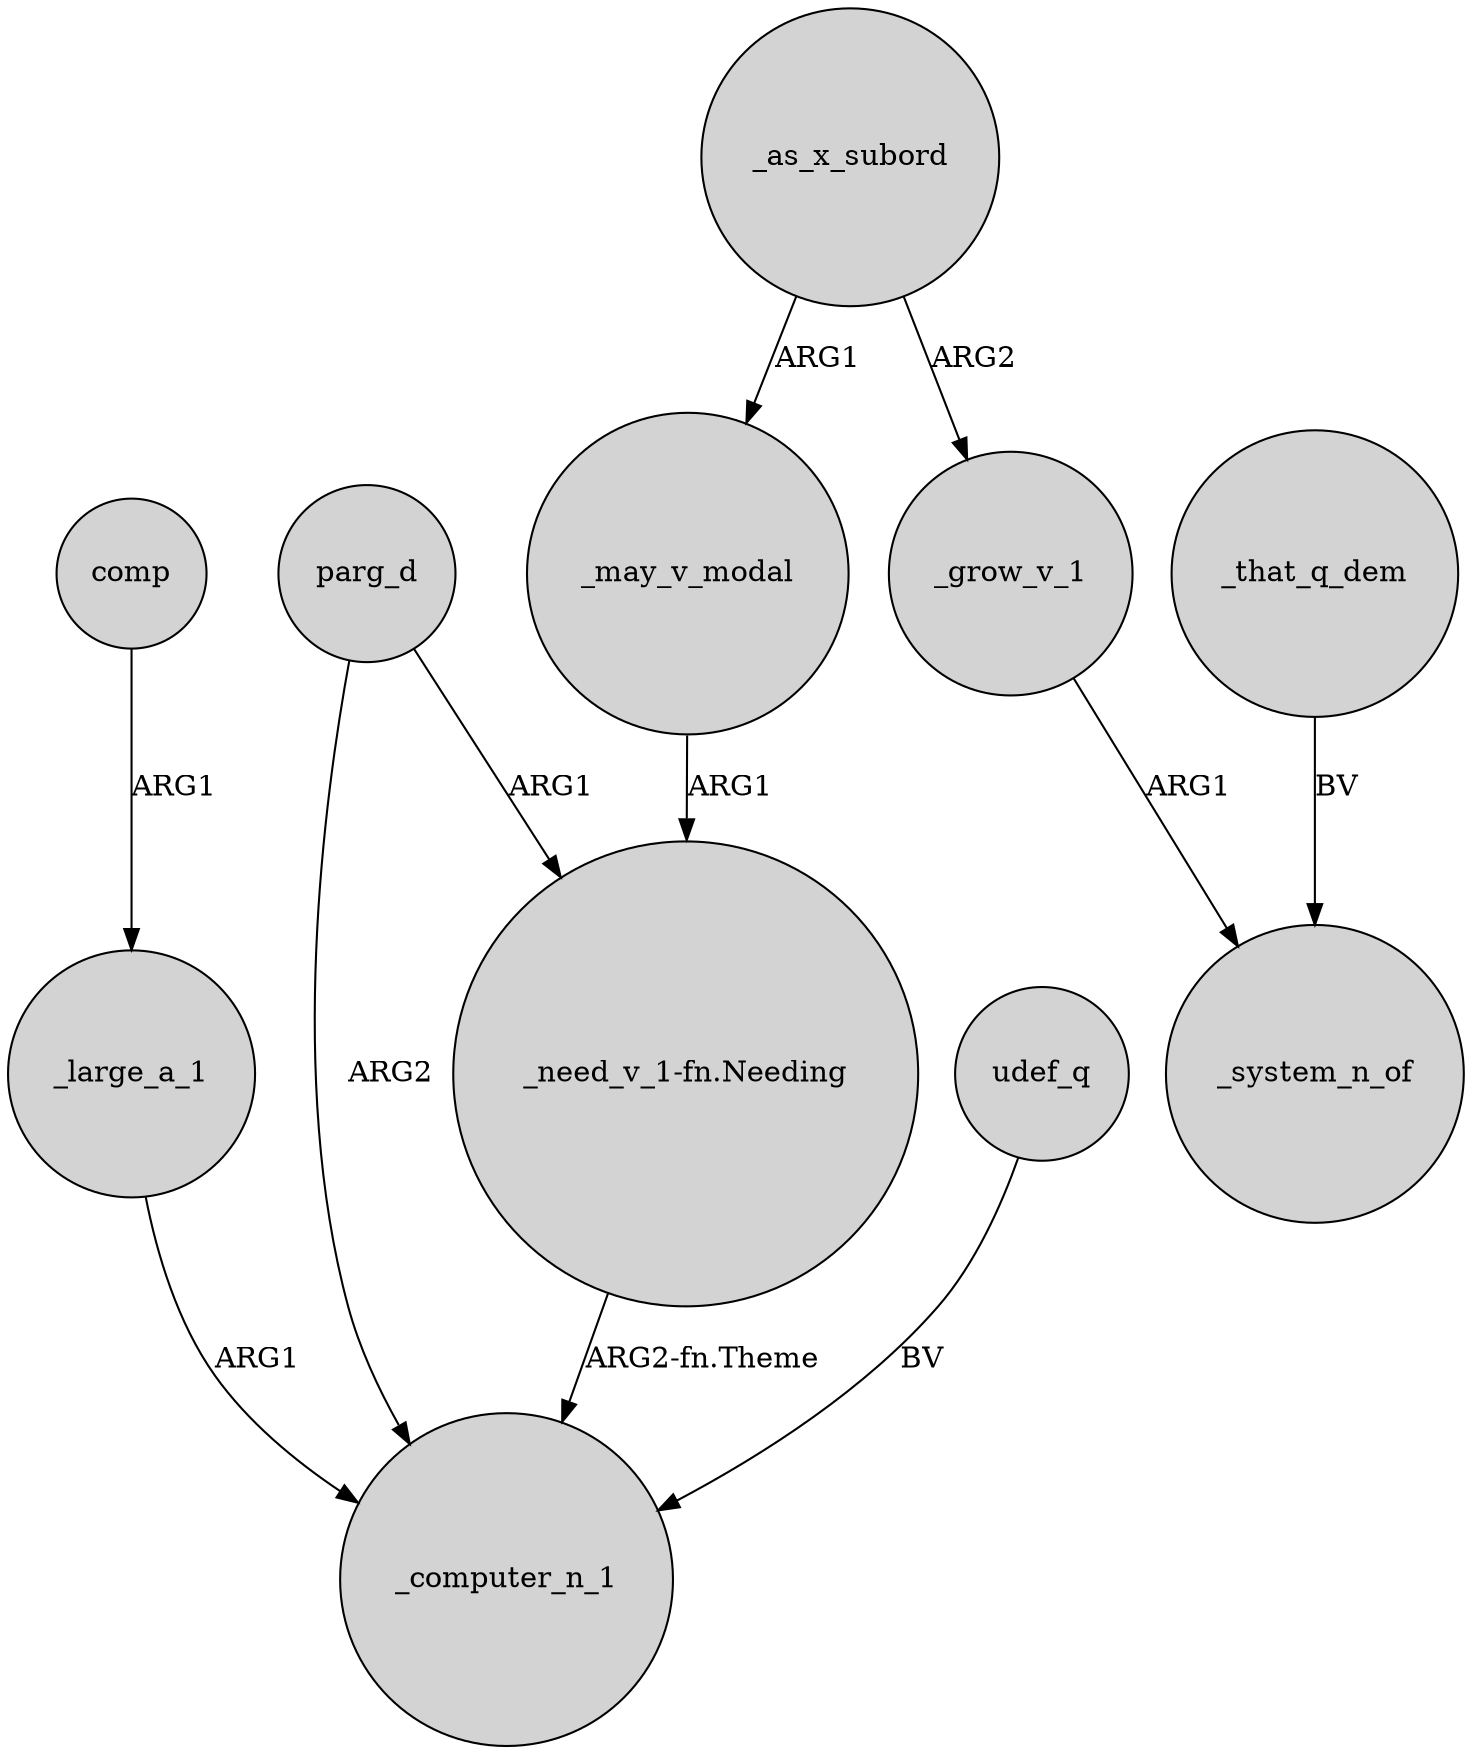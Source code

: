 digraph {
	node [shape=circle style=filled]
	"_need_v_1-fn.Needing" -> _computer_n_1 [label="ARG2-fn.Theme"]
	parg_d -> "_need_v_1-fn.Needing" [label=ARG1]
	_grow_v_1 -> _system_n_of [label=ARG1]
	_that_q_dem -> _system_n_of [label=BV]
	_as_x_subord -> _may_v_modal [label=ARG1]
	_large_a_1 -> _computer_n_1 [label=ARG1]
	_may_v_modal -> "_need_v_1-fn.Needing" [label=ARG1]
	parg_d -> _computer_n_1 [label=ARG2]
	udef_q -> _computer_n_1 [label=BV]
	comp -> _large_a_1 [label=ARG1]
	_as_x_subord -> _grow_v_1 [label=ARG2]
}
